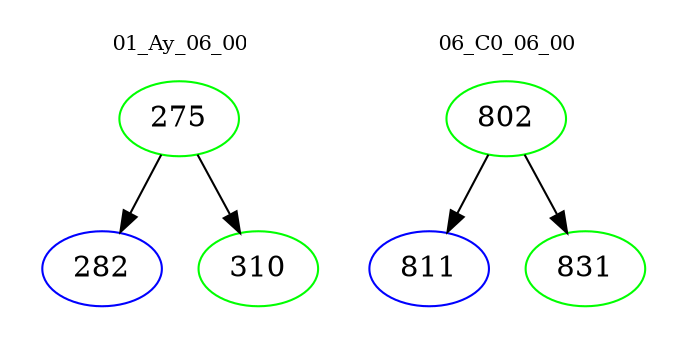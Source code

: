digraph{
subgraph cluster_0 {
color = white
label = "01_Ay_06_00";
fontsize=10;
T0_275 [label="275", color="green"]
T0_275 -> T0_282 [color="black"]
T0_282 [label="282", color="blue"]
T0_275 -> T0_310 [color="black"]
T0_310 [label="310", color="green"]
}
subgraph cluster_1 {
color = white
label = "06_C0_06_00";
fontsize=10;
T1_802 [label="802", color="green"]
T1_802 -> T1_811 [color="black"]
T1_811 [label="811", color="blue"]
T1_802 -> T1_831 [color="black"]
T1_831 [label="831", color="green"]
}
}

